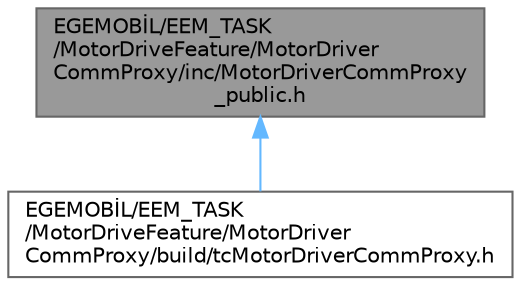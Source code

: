 digraph "EGEMOBİL/EEM_TASK/MotorDriveFeature/MotorDriverCommProxy/inc/MotorDriverCommProxy_public.h"
{
 // LATEX_PDF_SIZE
  bgcolor="transparent";
  edge [fontname=Helvetica,fontsize=10,labelfontname=Helvetica,labelfontsize=10];
  node [fontname=Helvetica,fontsize=10,shape=box,height=0.2,width=0.4];
  Node1 [id="Node000001",label="EGEMOBİL/EEM_TASK\l/MotorDriveFeature/MotorDriver\lCommProxy/inc/MotorDriverCommProxy\l_public.h",height=0.2,width=0.4,color="gray40", fillcolor="grey60", style="filled", fontcolor="black",tooltip="Public header for Motor Driver Communication Proxy (MDCP)."];
  Node1 -> Node2 [id="edge1_Node000001_Node000002",dir="back",color="steelblue1",style="solid",tooltip=" "];
  Node2 [id="Node000002",label="EGEMOBİL/EEM_TASK\l/MotorDriveFeature/MotorDriver\lCommProxy/build/tcMotorDriverCommProxy.h",height=0.2,width=0.4,color="grey40", fillcolor="white", style="filled",URL="$tc_motor_driver_comm_proxy_8h_source.html",tooltip=" "];
}

